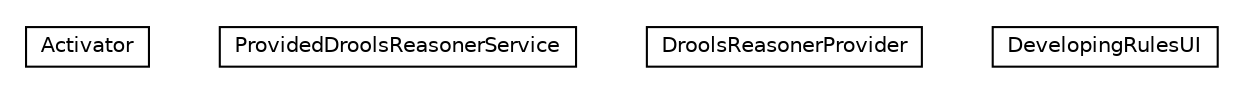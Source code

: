 #!/usr/local/bin/dot
#
# Class diagram 
# Generated by UMLGraph version R5_6-24-gf6e263 (http://www.umlgraph.org/)
#

digraph G {
	edge [fontname="Helvetica",fontsize=10,labelfontname="Helvetica",labelfontsize=10];
	node [fontname="Helvetica",fontsize=10,shape=plaintext];
	nodesep=0.25;
	ranksep=0.5;
	// org.universAAL.drools.Activator
	c650289 [label=<<table title="org.universAAL.drools.Activator" border="0" cellborder="1" cellspacing="0" cellpadding="2" port="p" href="./Activator.html">
		<tr><td><table border="0" cellspacing="0" cellpadding="1">
<tr><td align="center" balign="center"> Activator </td></tr>
		</table></td></tr>
		</table>>, URL="./Activator.html", fontname="Helvetica", fontcolor="black", fontsize=10.0];
	// org.universAAL.drools.ProvidedDroolsReasonerService
	c650290 [label=<<table title="org.universAAL.drools.ProvidedDroolsReasonerService" border="0" cellborder="1" cellspacing="0" cellpadding="2" port="p" href="./ProvidedDroolsReasonerService.html">
		<tr><td><table border="0" cellspacing="0" cellpadding="1">
<tr><td align="center" balign="center"> ProvidedDroolsReasonerService </td></tr>
		</table></td></tr>
		</table>>, URL="./ProvidedDroolsReasonerService.html", fontname="Helvetica", fontcolor="black", fontsize=10.0];
	// org.universAAL.drools.DroolsReasonerProvider
	c650291 [label=<<table title="org.universAAL.drools.DroolsReasonerProvider" border="0" cellborder="1" cellspacing="0" cellpadding="2" port="p" href="./DroolsReasonerProvider.html">
		<tr><td><table border="0" cellspacing="0" cellpadding="1">
<tr><td align="center" balign="center"> DroolsReasonerProvider </td></tr>
		</table></td></tr>
		</table>>, URL="./DroolsReasonerProvider.html", fontname="Helvetica", fontcolor="black", fontsize=10.0];
	// org.universAAL.drools.DevelopingRulesUI
	c650292 [label=<<table title="org.universAAL.drools.DevelopingRulesUI" border="0" cellborder="1" cellspacing="0" cellpadding="2" port="p" href="./DevelopingRulesUI.html">
		<tr><td><table border="0" cellspacing="0" cellpadding="1">
<tr><td align="center" balign="center"> DevelopingRulesUI </td></tr>
		</table></td></tr>
		</table>>, URL="./DevelopingRulesUI.html", fontname="Helvetica", fontcolor="black", fontsize=10.0];
}

